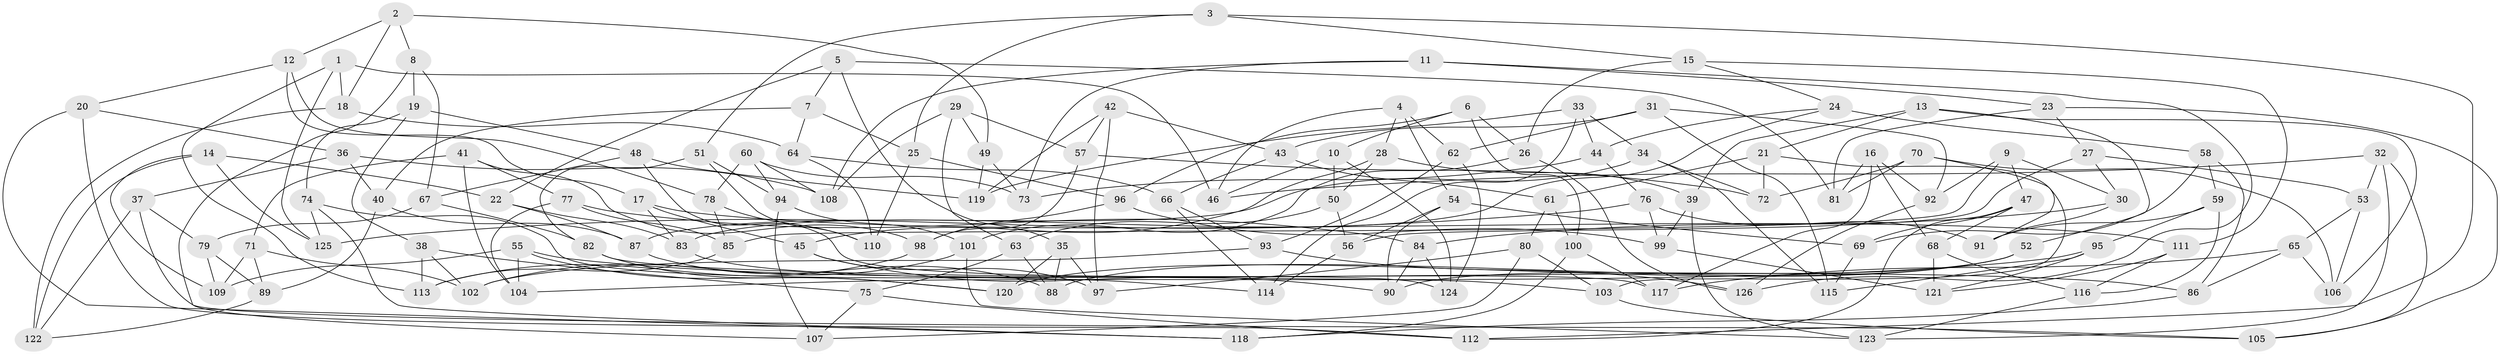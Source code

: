 // Generated by graph-tools (version 1.1) at 2025/59/03/09/25 04:59:33]
// undirected, 126 vertices, 252 edges
graph export_dot {
graph [start="1"]
  node [color=gray90,style=filled];
  1;
  2;
  3;
  4;
  5;
  6;
  7;
  8;
  9;
  10;
  11;
  12;
  13;
  14;
  15;
  16;
  17;
  18;
  19;
  20;
  21;
  22;
  23;
  24;
  25;
  26;
  27;
  28;
  29;
  30;
  31;
  32;
  33;
  34;
  35;
  36;
  37;
  38;
  39;
  40;
  41;
  42;
  43;
  44;
  45;
  46;
  47;
  48;
  49;
  50;
  51;
  52;
  53;
  54;
  55;
  56;
  57;
  58;
  59;
  60;
  61;
  62;
  63;
  64;
  65;
  66;
  67;
  68;
  69;
  70;
  71;
  72;
  73;
  74;
  75;
  76;
  77;
  78;
  79;
  80;
  81;
  82;
  83;
  84;
  85;
  86;
  87;
  88;
  89;
  90;
  91;
  92;
  93;
  94;
  95;
  96;
  97;
  98;
  99;
  100;
  101;
  102;
  103;
  104;
  105;
  106;
  107;
  108;
  109;
  110;
  111;
  112;
  113;
  114;
  115;
  116;
  117;
  118;
  119;
  120;
  121;
  122;
  123;
  124;
  125;
  126;
  1 -- 113;
  1 -- 125;
  1 -- 18;
  1 -- 46;
  2 -- 8;
  2 -- 49;
  2 -- 12;
  2 -- 18;
  3 -- 112;
  3 -- 25;
  3 -- 51;
  3 -- 15;
  4 -- 28;
  4 -- 62;
  4 -- 46;
  4 -- 54;
  5 -- 7;
  5 -- 22;
  5 -- 81;
  5 -- 35;
  6 -- 96;
  6 -- 100;
  6 -- 10;
  6 -- 26;
  7 -- 25;
  7 -- 64;
  7 -- 40;
  8 -- 67;
  8 -- 19;
  8 -- 107;
  9 -- 30;
  9 -- 92;
  9 -- 85;
  9 -- 47;
  10 -- 124;
  10 -- 50;
  10 -- 46;
  11 -- 23;
  11 -- 73;
  11 -- 108;
  11 -- 126;
  12 -- 17;
  12 -- 20;
  12 -- 78;
  13 -- 52;
  13 -- 39;
  13 -- 21;
  13 -- 106;
  14 -- 125;
  14 -- 122;
  14 -- 109;
  14 -- 22;
  15 -- 26;
  15 -- 111;
  15 -- 24;
  16 -- 81;
  16 -- 117;
  16 -- 92;
  16 -- 68;
  17 -- 83;
  17 -- 111;
  17 -- 45;
  18 -- 122;
  18 -- 64;
  19 -- 74;
  19 -- 38;
  19 -- 48;
  20 -- 118;
  20 -- 112;
  20 -- 36;
  21 -- 61;
  21 -- 72;
  21 -- 103;
  22 -- 87;
  22 -- 83;
  23 -- 27;
  23 -- 105;
  23 -- 81;
  24 -- 58;
  24 -- 44;
  24 -- 83;
  25 -- 96;
  25 -- 110;
  26 -- 126;
  26 -- 101;
  27 -- 53;
  27 -- 30;
  27 -- 56;
  28 -- 50;
  28 -- 39;
  28 -- 45;
  29 -- 63;
  29 -- 57;
  29 -- 49;
  29 -- 108;
  30 -- 91;
  30 -- 84;
  31 -- 115;
  31 -- 92;
  31 -- 62;
  31 -- 43;
  32 -- 46;
  32 -- 105;
  32 -- 53;
  32 -- 123;
  33 -- 114;
  33 -- 44;
  33 -- 34;
  33 -- 119;
  34 -- 115;
  34 -- 87;
  34 -- 72;
  35 -- 120;
  35 -- 88;
  35 -- 97;
  36 -- 37;
  36 -- 40;
  36 -- 108;
  37 -- 105;
  37 -- 79;
  37 -- 122;
  38 -- 102;
  38 -- 113;
  38 -- 75;
  39 -- 123;
  39 -- 99;
  40 -- 89;
  40 -- 87;
  41 -- 98;
  41 -- 104;
  41 -- 77;
  41 -- 71;
  42 -- 57;
  42 -- 43;
  42 -- 97;
  42 -- 119;
  43 -- 61;
  43 -- 66;
  44 -- 76;
  44 -- 73;
  45 -- 90;
  45 -- 97;
  47 -- 112;
  47 -- 69;
  47 -- 68;
  48 -- 119;
  48 -- 117;
  48 -- 67;
  49 -- 119;
  49 -- 73;
  50 -- 56;
  50 -- 63;
  51 -- 94;
  51 -- 82;
  51 -- 110;
  52 -- 120;
  52 -- 88;
  52 -- 90;
  53 -- 65;
  53 -- 106;
  54 -- 56;
  54 -- 69;
  54 -- 90;
  55 -- 86;
  55 -- 104;
  55 -- 109;
  55 -- 120;
  56 -- 114;
  57 -- 72;
  57 -- 98;
  58 -- 86;
  58 -- 69;
  58 -- 59;
  59 -- 116;
  59 -- 95;
  59 -- 91;
  60 -- 94;
  60 -- 78;
  60 -- 73;
  60 -- 108;
  61 -- 80;
  61 -- 100;
  62 -- 93;
  62 -- 124;
  63 -- 88;
  63 -- 75;
  64 -- 66;
  64 -- 110;
  65 -- 86;
  65 -- 117;
  65 -- 106;
  66 -- 93;
  66 -- 114;
  67 -- 79;
  67 -- 82;
  68 -- 116;
  68 -- 121;
  69 -- 115;
  70 -- 106;
  70 -- 72;
  70 -- 81;
  70 -- 91;
  71 -- 89;
  71 -- 109;
  71 -- 102;
  74 -- 118;
  74 -- 125;
  74 -- 124;
  75 -- 107;
  75 -- 112;
  76 -- 99;
  76 -- 91;
  76 -- 125;
  77 -- 85;
  77 -- 104;
  77 -- 84;
  78 -- 110;
  78 -- 85;
  79 -- 109;
  79 -- 89;
  80 -- 107;
  80 -- 97;
  80 -- 103;
  82 -- 120;
  82 -- 103;
  83 -- 114;
  84 -- 90;
  84 -- 124;
  85 -- 113;
  86 -- 118;
  87 -- 88;
  89 -- 122;
  92 -- 126;
  93 -- 126;
  93 -- 102;
  94 -- 101;
  94 -- 107;
  95 -- 121;
  95 -- 115;
  95 -- 104;
  96 -- 98;
  96 -- 99;
  98 -- 113;
  99 -- 121;
  100 -- 118;
  100 -- 117;
  101 -- 102;
  101 -- 123;
  103 -- 105;
  111 -- 121;
  111 -- 116;
  116 -- 123;
}
